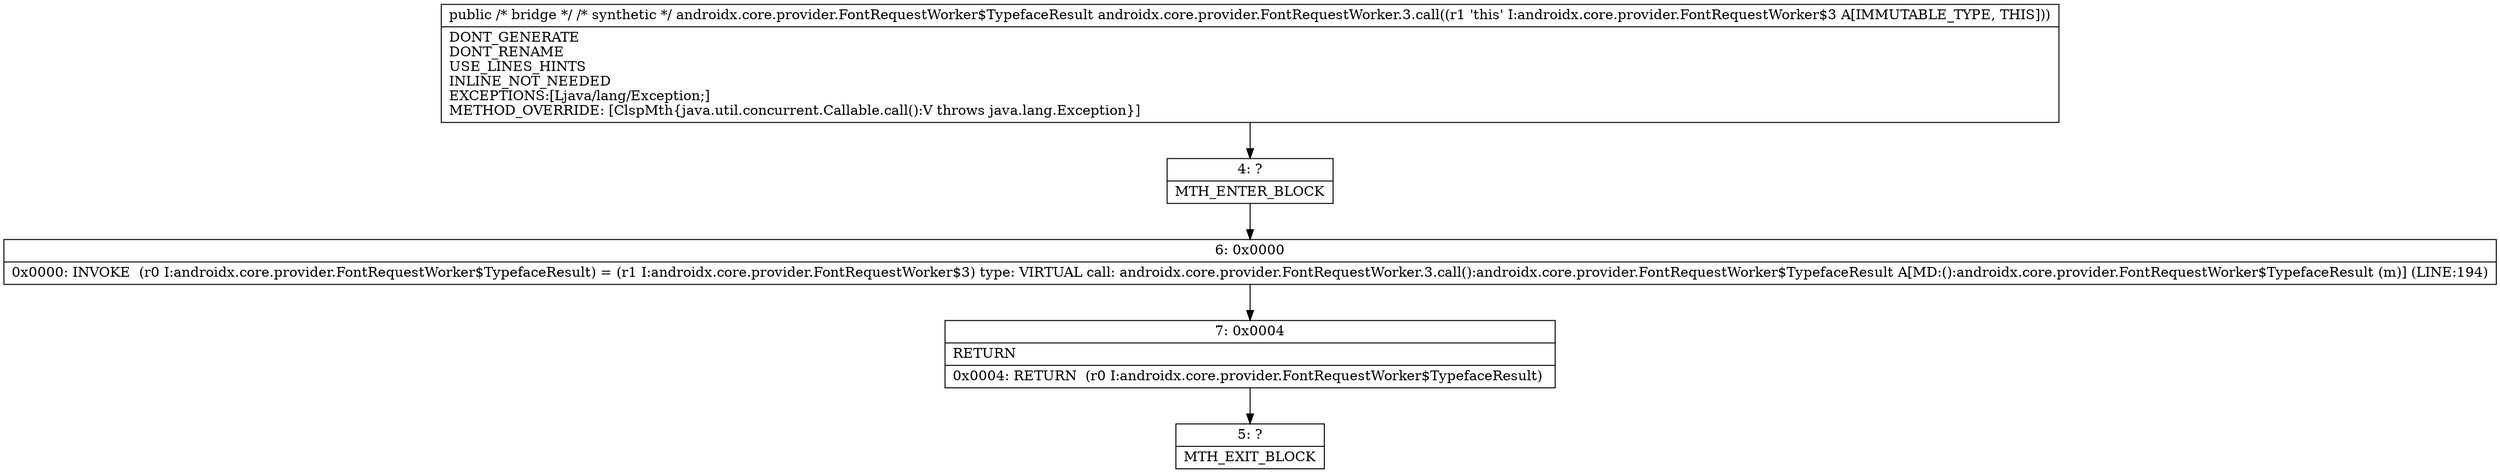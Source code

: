 digraph "CFG forandroidx.core.provider.FontRequestWorker.3.call()Ljava\/lang\/Object;" {
Node_4 [shape=record,label="{4\:\ ?|MTH_ENTER_BLOCK\l}"];
Node_6 [shape=record,label="{6\:\ 0x0000|0x0000: INVOKE  (r0 I:androidx.core.provider.FontRequestWorker$TypefaceResult) = (r1 I:androidx.core.provider.FontRequestWorker$3) type: VIRTUAL call: androidx.core.provider.FontRequestWorker.3.call():androidx.core.provider.FontRequestWorker$TypefaceResult A[MD:():androidx.core.provider.FontRequestWorker$TypefaceResult (m)] (LINE:194)\l}"];
Node_7 [shape=record,label="{7\:\ 0x0004|RETURN\l|0x0004: RETURN  (r0 I:androidx.core.provider.FontRequestWorker$TypefaceResult) \l}"];
Node_5 [shape=record,label="{5\:\ ?|MTH_EXIT_BLOCK\l}"];
MethodNode[shape=record,label="{public \/* bridge *\/ \/* synthetic *\/ androidx.core.provider.FontRequestWorker$TypefaceResult androidx.core.provider.FontRequestWorker.3.call((r1 'this' I:androidx.core.provider.FontRequestWorker$3 A[IMMUTABLE_TYPE, THIS]))  | DONT_GENERATE\lDONT_RENAME\lUSE_LINES_HINTS\lINLINE_NOT_NEEDED\lEXCEPTIONS:[Ljava\/lang\/Exception;]\lMETHOD_OVERRIDE: [ClspMth\{java.util.concurrent.Callable.call():V throws java.lang.Exception\}]\l}"];
MethodNode -> Node_4;Node_4 -> Node_6;
Node_6 -> Node_7;
Node_7 -> Node_5;
}

